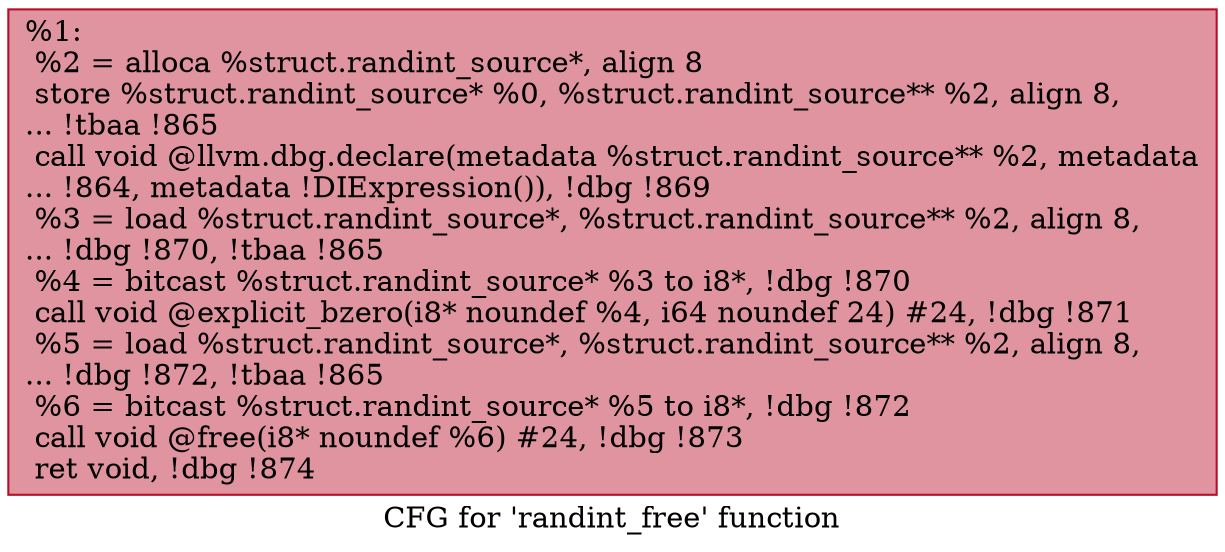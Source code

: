 digraph "CFG for 'randint_free' function" {
	label="CFG for 'randint_free' function";

	Node0x24d6d00 [shape=record,color="#b70d28ff", style=filled, fillcolor="#b70d2870",label="{%1:\l  %2 = alloca %struct.randint_source*, align 8\l  store %struct.randint_source* %0, %struct.randint_source** %2, align 8,\l... !tbaa !865\l  call void @llvm.dbg.declare(metadata %struct.randint_source** %2, metadata\l... !864, metadata !DIExpression()), !dbg !869\l  %3 = load %struct.randint_source*, %struct.randint_source** %2, align 8,\l... !dbg !870, !tbaa !865\l  %4 = bitcast %struct.randint_source* %3 to i8*, !dbg !870\l  call void @explicit_bzero(i8* noundef %4, i64 noundef 24) #24, !dbg !871\l  %5 = load %struct.randint_source*, %struct.randint_source** %2, align 8,\l... !dbg !872, !tbaa !865\l  %6 = bitcast %struct.randint_source* %5 to i8*, !dbg !872\l  call void @free(i8* noundef %6) #24, !dbg !873\l  ret void, !dbg !874\l}"];
}
